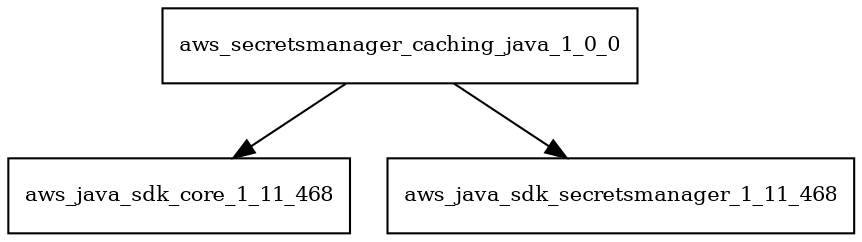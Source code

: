 digraph aws_secretsmanager_caching_java_1_0_0_dependencies {
  node [shape = box, fontsize=10.0];
  aws_secretsmanager_caching_java_1_0_0 -> aws_java_sdk_core_1_11_468;
  aws_secretsmanager_caching_java_1_0_0 -> aws_java_sdk_secretsmanager_1_11_468;
}
